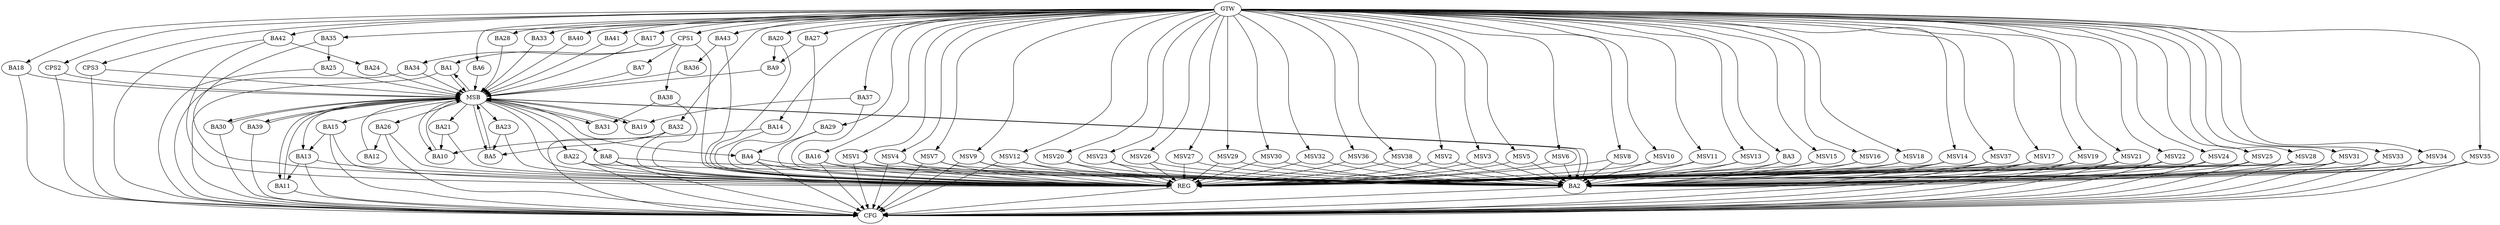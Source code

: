 strict digraph G {
  BA1 [ label="BA1" ];
  BA2 [ label="BA2" ];
  BA3 [ label="BA3" ];
  BA4 [ label="BA4" ];
  BA5 [ label="BA5" ];
  BA6 [ label="BA6" ];
  BA7 [ label="BA7" ];
  BA8 [ label="BA8" ];
  BA9 [ label="BA9" ];
  BA10 [ label="BA10" ];
  BA11 [ label="BA11" ];
  BA12 [ label="BA12" ];
  BA13 [ label="BA13" ];
  BA14 [ label="BA14" ];
  BA15 [ label="BA15" ];
  BA16 [ label="BA16" ];
  BA17 [ label="BA17" ];
  BA18 [ label="BA18" ];
  BA19 [ label="BA19" ];
  BA20 [ label="BA20" ];
  BA21 [ label="BA21" ];
  BA22 [ label="BA22" ];
  BA23 [ label="BA23" ];
  BA24 [ label="BA24" ];
  BA25 [ label="BA25" ];
  BA26 [ label="BA26" ];
  BA27 [ label="BA27" ];
  BA28 [ label="BA28" ];
  BA29 [ label="BA29" ];
  BA30 [ label="BA30" ];
  BA31 [ label="BA31" ];
  BA32 [ label="BA32" ];
  BA33 [ label="BA33" ];
  BA34 [ label="BA34" ];
  BA35 [ label="BA35" ];
  BA36 [ label="BA36" ];
  BA37 [ label="BA37" ];
  BA38 [ label="BA38" ];
  BA39 [ label="BA39" ];
  BA40 [ label="BA40" ];
  BA41 [ label="BA41" ];
  BA42 [ label="BA42" ];
  BA43 [ label="BA43" ];
  CPS1 [ label="CPS1" ];
  CPS2 [ label="CPS2" ];
  CPS3 [ label="CPS3" ];
  GTW [ label="GTW" ];
  REG [ label="REG" ];
  MSB [ label="MSB" ];
  CFG [ label="CFG" ];
  MSV1 [ label="MSV1" ];
  MSV2 [ label="MSV2" ];
  MSV3 [ label="MSV3" ];
  MSV4 [ label="MSV4" ];
  MSV5 [ label="MSV5" ];
  MSV6 [ label="MSV6" ];
  MSV7 [ label="MSV7" ];
  MSV8 [ label="MSV8" ];
  MSV9 [ label="MSV9" ];
  MSV10 [ label="MSV10" ];
  MSV11 [ label="MSV11" ];
  MSV12 [ label="MSV12" ];
  MSV13 [ label="MSV13" ];
  MSV14 [ label="MSV14" ];
  MSV15 [ label="MSV15" ];
  MSV16 [ label="MSV16" ];
  MSV17 [ label="MSV17" ];
  MSV18 [ label="MSV18" ];
  MSV19 [ label="MSV19" ];
  MSV20 [ label="MSV20" ];
  MSV21 [ label="MSV21" ];
  MSV22 [ label="MSV22" ];
  MSV23 [ label="MSV23" ];
  MSV24 [ label="MSV24" ];
  MSV25 [ label="MSV25" ];
  MSV26 [ label="MSV26" ];
  MSV27 [ label="MSV27" ];
  MSV28 [ label="MSV28" ];
  MSV29 [ label="MSV29" ];
  MSV30 [ label="MSV30" ];
  MSV31 [ label="MSV31" ];
  MSV32 [ label="MSV32" ];
  MSV33 [ label="MSV33" ];
  MSV34 [ label="MSV34" ];
  MSV35 [ label="MSV35" ];
  MSV36 [ label="MSV36" ];
  MSV37 [ label="MSV37" ];
  MSV38 [ label="MSV38" ];
  BA3 -> BA2;
  BA4 -> BA2;
  BA8 -> BA2;
  BA13 -> BA11;
  BA14 -> BA10;
  BA15 -> BA13;
  BA16 -> BA2;
  BA20 -> BA9;
  BA21 -> BA10;
  BA22 -> BA2;
  BA23 -> BA5;
  BA26 -> BA12;
  BA27 -> BA9;
  BA29 -> BA4;
  BA32 -> BA5;
  BA35 -> BA25;
  BA37 -> BA19;
  BA38 -> BA31;
  BA42 -> BA24;
  BA43 -> BA36;
  CPS1 -> BA1;
  CPS1 -> BA7;
  CPS1 -> BA38;
  CPS1 -> BA34;
  GTW -> BA3;
  GTW -> BA6;
  GTW -> BA14;
  GTW -> BA16;
  GTW -> BA17;
  GTW -> BA18;
  GTW -> BA20;
  GTW -> BA27;
  GTW -> BA28;
  GTW -> BA29;
  GTW -> BA32;
  GTW -> BA33;
  GTW -> BA35;
  GTW -> BA37;
  GTW -> BA40;
  GTW -> BA41;
  GTW -> BA42;
  GTW -> BA43;
  GTW -> CPS1;
  GTW -> CPS2;
  GTW -> CPS3;
  BA3 -> REG;
  BA4 -> REG;
  BA8 -> REG;
  BA13 -> REG;
  BA14 -> REG;
  BA15 -> REG;
  BA16 -> REG;
  BA20 -> REG;
  BA21 -> REG;
  BA22 -> REG;
  BA23 -> REG;
  BA26 -> REG;
  BA27 -> REG;
  BA29 -> REG;
  BA32 -> REG;
  BA35 -> REG;
  BA37 -> REG;
  BA38 -> REG;
  BA42 -> REG;
  BA43 -> REG;
  CPS1 -> REG;
  BA1 -> MSB;
  MSB -> BA2;
  MSB -> REG;
  BA2 -> MSB;
  MSB -> BA1;
  BA5 -> MSB;
  BA6 -> MSB;
  MSB -> BA5;
  BA7 -> MSB;
  BA9 -> MSB;
  MSB -> BA4;
  BA10 -> MSB;
  MSB -> BA8;
  BA11 -> MSB;
  BA12 -> MSB;
  MSB -> BA10;
  BA17 -> MSB;
  BA18 -> MSB;
  MSB -> BA11;
  BA19 -> MSB;
  BA24 -> MSB;
  BA25 -> MSB;
  MSB -> BA23;
  BA28 -> MSB;
  BA30 -> MSB;
  MSB -> BA19;
  BA31 -> MSB;
  MSB -> BA21;
  BA33 -> MSB;
  MSB -> BA15;
  BA34 -> MSB;
  BA36 -> MSB;
  MSB -> BA22;
  BA39 -> MSB;
  MSB -> BA13;
  BA40 -> MSB;
  MSB -> BA30;
  BA41 -> MSB;
  CPS2 -> MSB;
  MSB -> BA39;
  MSB -> BA26;
  CPS3 -> MSB;
  MSB -> BA31;
  BA18 -> CFG;
  BA32 -> CFG;
  BA2 -> CFG;
  BA42 -> CFG;
  BA4 -> CFG;
  CPS3 -> CFG;
  BA25 -> CFG;
  CPS2 -> CFG;
  BA15 -> CFG;
  BA11 -> CFG;
  BA8 -> CFG;
  BA22 -> CFG;
  BA26 -> CFG;
  BA30 -> CFG;
  BA13 -> CFG;
  BA34 -> CFG;
  BA16 -> CFG;
  BA1 -> CFG;
  BA39 -> CFG;
  REG -> CFG;
  MSV1 -> BA2;
  GTW -> MSV1;
  MSV1 -> REG;
  MSV1 -> CFG;
  MSV2 -> BA2;
  MSV3 -> BA2;
  GTW -> MSV2;
  MSV2 -> REG;
  GTW -> MSV3;
  MSV3 -> REG;
  MSV4 -> BA2;
  MSV5 -> BA2;
  MSV6 -> BA2;
  GTW -> MSV4;
  MSV4 -> REG;
  MSV4 -> CFG;
  GTW -> MSV5;
  MSV5 -> REG;
  GTW -> MSV6;
  MSV6 -> REG;
  MSV7 -> BA2;
  MSV8 -> BA2;
  MSV9 -> BA2;
  GTW -> MSV7;
  MSV7 -> REG;
  MSV7 -> CFG;
  GTW -> MSV8;
  MSV8 -> REG;
  GTW -> MSV9;
  MSV9 -> REG;
  MSV9 -> CFG;
  MSV10 -> BA2;
  MSV11 -> BA2;
  MSV12 -> BA2;
  GTW -> MSV10;
  MSV10 -> REG;
  GTW -> MSV11;
  MSV11 -> REG;
  GTW -> MSV12;
  MSV12 -> REG;
  MSV12 -> CFG;
  MSV13 -> BA2;
  MSV14 -> BA2;
  GTW -> MSV13;
  MSV13 -> REG;
  GTW -> MSV14;
  MSV14 -> REG;
  MSV14 -> CFG;
  MSV15 -> BA2;
  MSV16 -> BA2;
  MSV17 -> BA2;
  GTW -> MSV15;
  MSV15 -> REG;
  GTW -> MSV16;
  MSV16 -> REG;
  GTW -> MSV17;
  MSV17 -> REG;
  MSV17 -> CFG;
  MSV18 -> BA2;
  GTW -> MSV18;
  MSV18 -> REG;
  MSV19 -> BA2;
  GTW -> MSV19;
  MSV19 -> REG;
  MSV19 -> CFG;
  MSV20 -> BA2;
  MSV21 -> BA2;
  MSV22 -> BA2;
  MSV23 -> BA2;
  MSV24 -> BA2;
  MSV25 -> BA2;
  GTW -> MSV20;
  MSV20 -> REG;
  GTW -> MSV21;
  MSV21 -> REG;
  MSV21 -> CFG;
  GTW -> MSV22;
  MSV22 -> REG;
  MSV22 -> CFG;
  GTW -> MSV23;
  MSV23 -> REG;
  GTW -> MSV24;
  MSV24 -> REG;
  MSV24 -> CFG;
  GTW -> MSV25;
  MSV25 -> REG;
  MSV25 -> CFG;
  MSV26 -> BA2;
  MSV27 -> BA2;
  MSV28 -> BA2;
  GTW -> MSV26;
  MSV26 -> REG;
  GTW -> MSV27;
  MSV27 -> REG;
  GTW -> MSV28;
  MSV28 -> REG;
  MSV28 -> CFG;
  MSV29 -> BA2;
  MSV30 -> BA2;
  MSV31 -> BA2;
  GTW -> MSV29;
  MSV29 -> REG;
  GTW -> MSV30;
  MSV30 -> REG;
  GTW -> MSV31;
  MSV31 -> REG;
  MSV31 -> CFG;
  MSV32 -> BA2;
  GTW -> MSV32;
  MSV32 -> REG;
  MSV33 -> BA2;
  MSV34 -> BA2;
  MSV35 -> BA2;
  MSV36 -> BA2;
  MSV37 -> BA2;
  MSV38 -> BA2;
  GTW -> MSV33;
  MSV33 -> REG;
  MSV33 -> CFG;
  GTW -> MSV34;
  MSV34 -> REG;
  MSV34 -> CFG;
  GTW -> MSV35;
  MSV35 -> REG;
  MSV35 -> CFG;
  GTW -> MSV36;
  MSV36 -> REG;
  GTW -> MSV37;
  MSV37 -> REG;
  MSV37 -> CFG;
  GTW -> MSV38;
  MSV38 -> REG;
}
